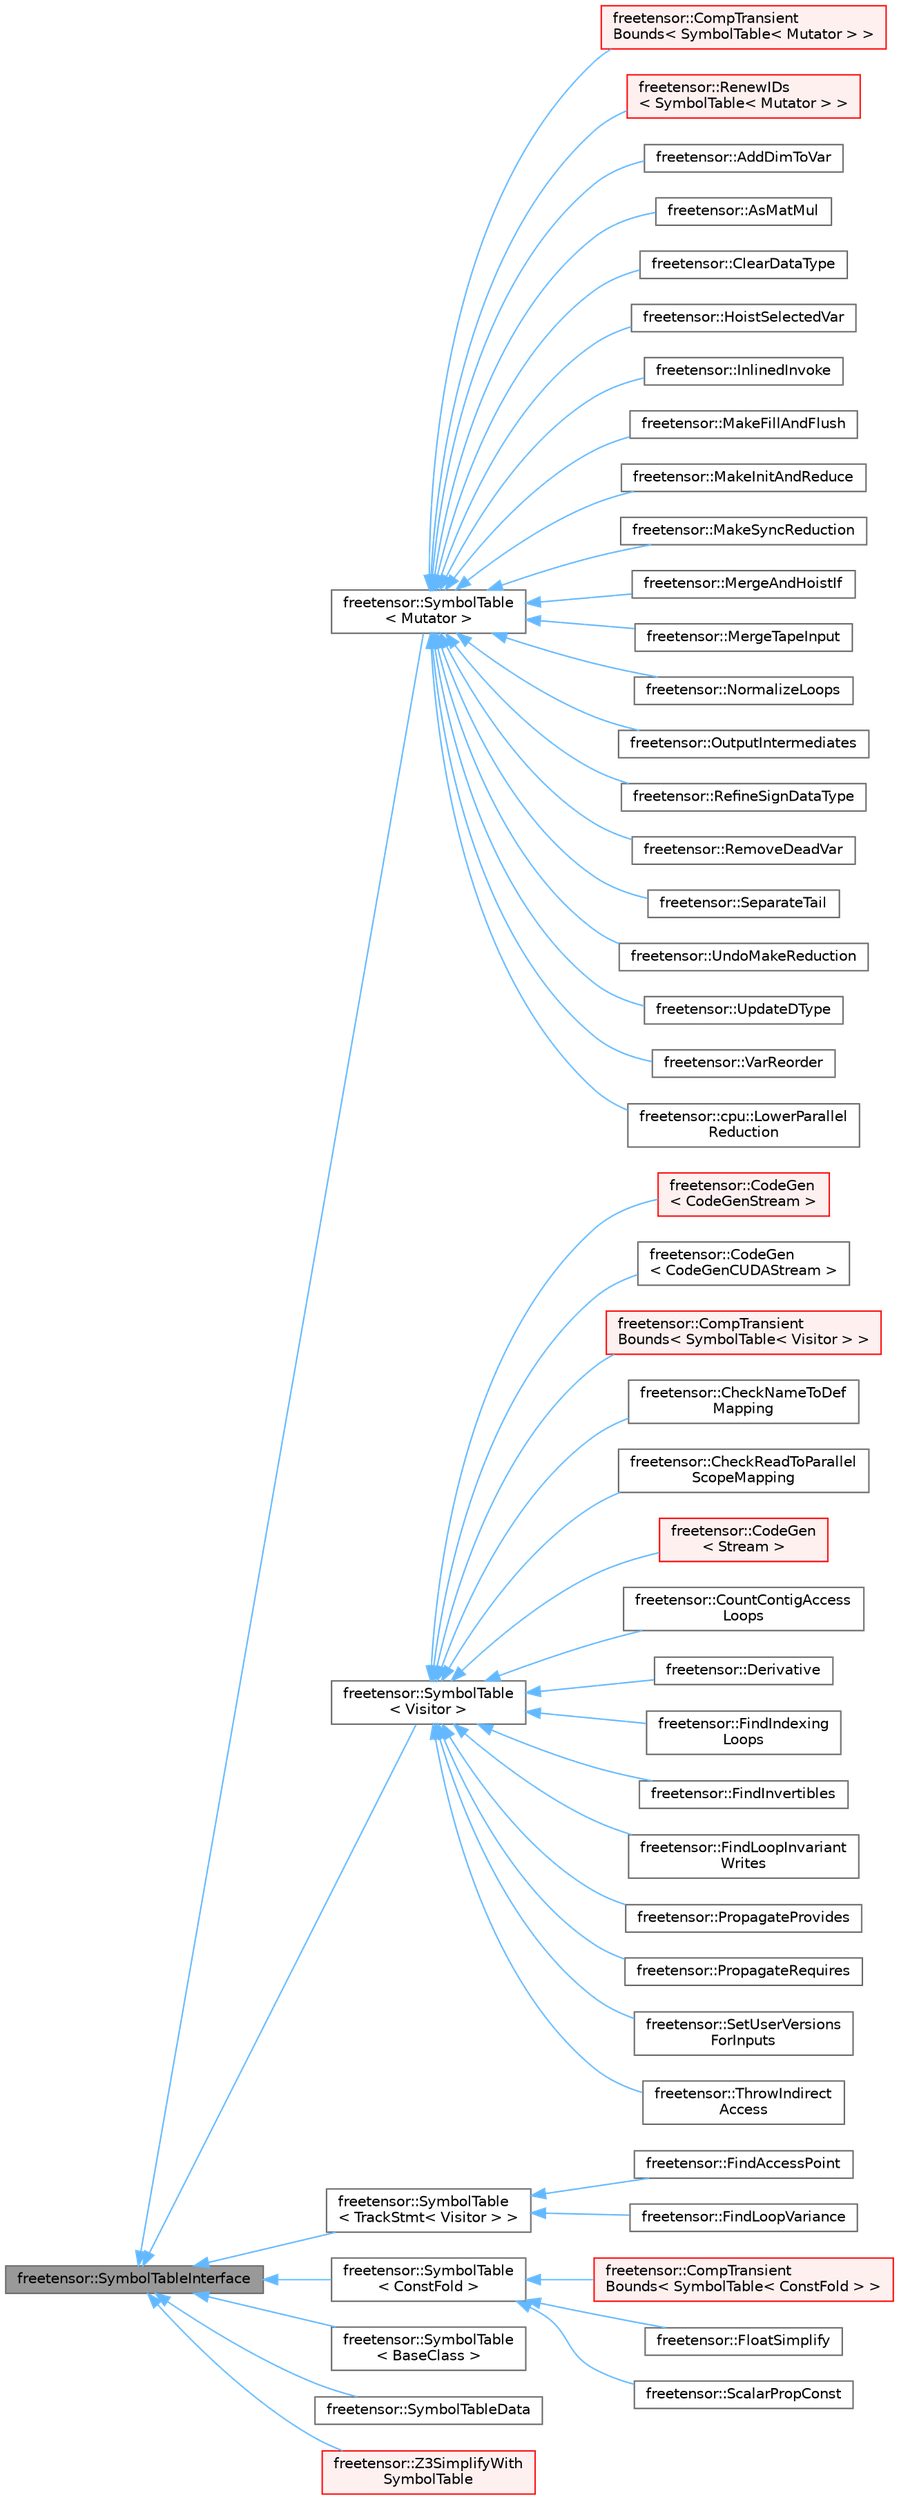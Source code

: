 digraph "freetensor::SymbolTableInterface"
{
 // LATEX_PDF_SIZE
  bgcolor="transparent";
  edge [fontname=Helvetica,fontsize=10,labelfontname=Helvetica,labelfontsize=10];
  node [fontname=Helvetica,fontsize=10,shape=box,height=0.2,width=0.4];
  rankdir="LR";
  Node1 [label="freetensor::SymbolTableInterface",height=0.2,width=0.4,color="gray40", fillcolor="grey60", style="filled", fontcolor="black",tooltip=" "];
  Node1 -> Node2 [dir="back",color="steelblue1",style="solid"];
  Node2 [label="freetensor::SymbolTable\l\< Mutator \>",height=0.2,width=0.4,color="gray40", fillcolor="white", style="filled",URL="$classfreetensor_1_1SymbolTable.html",tooltip=" "];
  Node2 -> Node3 [dir="back",color="steelblue1",style="solid"];
  Node3 [label="freetensor::CompTransient\lBounds\< SymbolTable\< Mutator \> \>",height=0.2,width=0.4,color="red", fillcolor="#FFF0F0", style="filled",URL="$classfreetensor_1_1CompTransientBounds.html",tooltip=" "];
  Node2 -> Node8 [dir="back",color="steelblue1",style="solid"];
  Node8 [label="freetensor::RenewIDs\l\< SymbolTable\< Mutator \> \>",height=0.2,width=0.4,color="red", fillcolor="#FFF0F0", style="filled",URL="$classfreetensor_1_1RenewIDs.html",tooltip=" "];
  Node2 -> Node10 [dir="back",color="steelblue1",style="solid"];
  Node10 [label="freetensor::AddDimToVar",height=0.2,width=0.4,color="gray40", fillcolor="white", style="filled",URL="$classfreetensor_1_1AddDimToVar.html",tooltip=" "];
  Node2 -> Node11 [dir="back",color="steelblue1",style="solid"];
  Node11 [label="freetensor::AsMatMul",height=0.2,width=0.4,color="gray40", fillcolor="white", style="filled",URL="$classfreetensor_1_1AsMatMul.html",tooltip=" "];
  Node2 -> Node12 [dir="back",color="steelblue1",style="solid"];
  Node12 [label="freetensor::ClearDataType",height=0.2,width=0.4,color="gray40", fillcolor="white", style="filled",URL="$classfreetensor_1_1ClearDataType.html",tooltip=" "];
  Node2 -> Node13 [dir="back",color="steelblue1",style="solid"];
  Node13 [label="freetensor::HoistSelectedVar",height=0.2,width=0.4,color="gray40", fillcolor="white", style="filled",URL="$classfreetensor_1_1HoistSelectedVar.html",tooltip=" "];
  Node2 -> Node14 [dir="back",color="steelblue1",style="solid"];
  Node14 [label="freetensor::InlinedInvoke",height=0.2,width=0.4,color="gray40", fillcolor="white", style="filled",URL="$classfreetensor_1_1InlinedInvoke.html",tooltip=" "];
  Node2 -> Node15 [dir="back",color="steelblue1",style="solid"];
  Node15 [label="freetensor::MakeFillAndFlush",height=0.2,width=0.4,color="gray40", fillcolor="white", style="filled",URL="$classfreetensor_1_1MakeFillAndFlush.html",tooltip=" "];
  Node2 -> Node16 [dir="back",color="steelblue1",style="solid"];
  Node16 [label="freetensor::MakeInitAndReduce",height=0.2,width=0.4,color="gray40", fillcolor="white", style="filled",URL="$classfreetensor_1_1MakeInitAndReduce.html",tooltip=" "];
  Node2 -> Node17 [dir="back",color="steelblue1",style="solid"];
  Node17 [label="freetensor::MakeSyncReduction",height=0.2,width=0.4,color="gray40", fillcolor="white", style="filled",URL="$classfreetensor_1_1MakeSyncReduction.html",tooltip=" "];
  Node2 -> Node18 [dir="back",color="steelblue1",style="solid"];
  Node18 [label="freetensor::MergeAndHoistIf",height=0.2,width=0.4,color="gray40", fillcolor="white", style="filled",URL="$classfreetensor_1_1MergeAndHoistIf.html",tooltip=" "];
  Node2 -> Node19 [dir="back",color="steelblue1",style="solid"];
  Node19 [label="freetensor::MergeTapeInput",height=0.2,width=0.4,color="gray40", fillcolor="white", style="filled",URL="$classfreetensor_1_1MergeTapeInput.html",tooltip=" "];
  Node2 -> Node20 [dir="back",color="steelblue1",style="solid"];
  Node20 [label="freetensor::NormalizeLoops",height=0.2,width=0.4,color="gray40", fillcolor="white", style="filled",URL="$classfreetensor_1_1NormalizeLoops.html",tooltip=" "];
  Node2 -> Node21 [dir="back",color="steelblue1",style="solid"];
  Node21 [label="freetensor::OutputIntermediates",height=0.2,width=0.4,color="gray40", fillcolor="white", style="filled",URL="$classfreetensor_1_1OutputIntermediates.html",tooltip=" "];
  Node2 -> Node22 [dir="back",color="steelblue1",style="solid"];
  Node22 [label="freetensor::RefineSignDataType",height=0.2,width=0.4,color="gray40", fillcolor="white", style="filled",URL="$classfreetensor_1_1RefineSignDataType.html",tooltip=" "];
  Node2 -> Node23 [dir="back",color="steelblue1",style="solid"];
  Node23 [label="freetensor::RemoveDeadVar",height=0.2,width=0.4,color="gray40", fillcolor="white", style="filled",URL="$classfreetensor_1_1RemoveDeadVar.html",tooltip=" "];
  Node2 -> Node24 [dir="back",color="steelblue1",style="solid"];
  Node24 [label="freetensor::SeparateTail",height=0.2,width=0.4,color="gray40", fillcolor="white", style="filled",URL="$classfreetensor_1_1SeparateTail.html",tooltip=" "];
  Node2 -> Node25 [dir="back",color="steelblue1",style="solid"];
  Node25 [label="freetensor::UndoMakeReduction",height=0.2,width=0.4,color="gray40", fillcolor="white", style="filled",URL="$classfreetensor_1_1UndoMakeReduction.html",tooltip=" "];
  Node2 -> Node26 [dir="back",color="steelblue1",style="solid"];
  Node26 [label="freetensor::UpdateDType",height=0.2,width=0.4,color="gray40", fillcolor="white", style="filled",URL="$classfreetensor_1_1UpdateDType.html",tooltip=" "];
  Node2 -> Node27 [dir="back",color="steelblue1",style="solid"];
  Node27 [label="freetensor::VarReorder",height=0.2,width=0.4,color="gray40", fillcolor="white", style="filled",URL="$classfreetensor_1_1VarReorder.html",tooltip=" "];
  Node2 -> Node28 [dir="back",color="steelblue1",style="solid"];
  Node28 [label="freetensor::cpu::LowerParallel\lReduction",height=0.2,width=0.4,color="gray40", fillcolor="white", style="filled",URL="$classfreetensor_1_1cpu_1_1LowerParallelReduction.html",tooltip=" "];
  Node1 -> Node29 [dir="back",color="steelblue1",style="solid"];
  Node29 [label="freetensor::SymbolTable\l\< Visitor \>",height=0.2,width=0.4,color="gray40", fillcolor="white", style="filled",URL="$classfreetensor_1_1SymbolTable.html",tooltip=" "];
  Node29 -> Node30 [dir="back",color="steelblue1",style="solid"];
  Node30 [label="freetensor::CodeGen\l\< CodeGenStream \>",height=0.2,width=0.4,color="red", fillcolor="#FFF0F0", style="filled",URL="$classfreetensor_1_1CodeGen.html",tooltip=" "];
  Node29 -> Node32 [dir="back",color="steelblue1",style="solid"];
  Node32 [label="freetensor::CodeGen\l\< CodeGenCUDAStream \>",height=0.2,width=0.4,color="gray40", fillcolor="white", style="filled",URL="$classfreetensor_1_1CodeGen.html",tooltip=" "];
  Node29 -> Node33 [dir="back",color="steelblue1",style="solid"];
  Node33 [label="freetensor::CompTransient\lBounds\< SymbolTable\< Visitor \> \>",height=0.2,width=0.4,color="red", fillcolor="#FFF0F0", style="filled",URL="$classfreetensor_1_1CompTransientBounds.html",tooltip=" "];
  Node29 -> Node37 [dir="back",color="steelblue1",style="solid"];
  Node37 [label="freetensor::CheckNameToDef\lMapping",height=0.2,width=0.4,color="gray40", fillcolor="white", style="filled",URL="$classfreetensor_1_1CheckNameToDefMapping.html",tooltip=" "];
  Node29 -> Node38 [dir="back",color="steelblue1",style="solid"];
  Node38 [label="freetensor::CheckReadToParallel\lScopeMapping",height=0.2,width=0.4,color="gray40", fillcolor="white", style="filled",URL="$classfreetensor_1_1CheckReadToParallelScopeMapping.html",tooltip=" "];
  Node29 -> Node39 [dir="back",color="steelblue1",style="solid"];
  Node39 [label="freetensor::CodeGen\l\< Stream \>",height=0.2,width=0.4,color="red", fillcolor="#FFF0F0", style="filled",URL="$classfreetensor_1_1CodeGen.html",tooltip=" "];
  Node29 -> Node45 [dir="back",color="steelblue1",style="solid"];
  Node45 [label="freetensor::CountContigAccess\lLoops",height=0.2,width=0.4,color="gray40", fillcolor="white", style="filled",URL="$classfreetensor_1_1CountContigAccessLoops.html",tooltip=" "];
  Node29 -> Node46 [dir="back",color="steelblue1",style="solid"];
  Node46 [label="freetensor::Derivative",height=0.2,width=0.4,color="gray40", fillcolor="white", style="filled",URL="$classfreetensor_1_1Derivative.html",tooltip=" "];
  Node29 -> Node47 [dir="back",color="steelblue1",style="solid"];
  Node47 [label="freetensor::FindIndexing\lLoops",height=0.2,width=0.4,color="gray40", fillcolor="white", style="filled",URL="$classfreetensor_1_1FindIndexingLoops.html",tooltip=" "];
  Node29 -> Node48 [dir="back",color="steelblue1",style="solid"];
  Node48 [label="freetensor::FindInvertibles",height=0.2,width=0.4,color="gray40", fillcolor="white", style="filled",URL="$classfreetensor_1_1FindInvertibles.html",tooltip=" "];
  Node29 -> Node49 [dir="back",color="steelblue1",style="solid"];
  Node49 [label="freetensor::FindLoopInvariant\lWrites",height=0.2,width=0.4,color="gray40", fillcolor="white", style="filled",URL="$classfreetensor_1_1FindLoopInvariantWrites.html",tooltip=" "];
  Node29 -> Node50 [dir="back",color="steelblue1",style="solid"];
  Node50 [label="freetensor::PropagateProvides",height=0.2,width=0.4,color="gray40", fillcolor="white", style="filled",URL="$classfreetensor_1_1PropagateProvides.html",tooltip=" "];
  Node29 -> Node51 [dir="back",color="steelblue1",style="solid"];
  Node51 [label="freetensor::PropagateRequires",height=0.2,width=0.4,color="gray40", fillcolor="white", style="filled",URL="$classfreetensor_1_1PropagateRequires.html",tooltip=" "];
  Node29 -> Node52 [dir="back",color="steelblue1",style="solid"];
  Node52 [label="freetensor::SetUserVersions\lForInputs",height=0.2,width=0.4,color="gray40", fillcolor="white", style="filled",URL="$classfreetensor_1_1SetUserVersionsForInputs.html",tooltip=" "];
  Node29 -> Node53 [dir="back",color="steelblue1",style="solid"];
  Node53 [label="freetensor::ThrowIndirect\lAccess",height=0.2,width=0.4,color="gray40", fillcolor="white", style="filled",URL="$classfreetensor_1_1ThrowIndirectAccess.html",tooltip=" "];
  Node1 -> Node54 [dir="back",color="steelblue1",style="solid"];
  Node54 [label="freetensor::SymbolTable\l\< TrackStmt\< Visitor \> \>",height=0.2,width=0.4,color="gray40", fillcolor="white", style="filled",URL="$classfreetensor_1_1SymbolTable.html",tooltip=" "];
  Node54 -> Node55 [dir="back",color="steelblue1",style="solid"];
  Node55 [label="freetensor::FindAccessPoint",height=0.2,width=0.4,color="gray40", fillcolor="white", style="filled",URL="$classfreetensor_1_1FindAccessPoint.html",tooltip=" "];
  Node54 -> Node56 [dir="back",color="steelblue1",style="solid"];
  Node56 [label="freetensor::FindLoopVariance",height=0.2,width=0.4,color="gray40", fillcolor="white", style="filled",URL="$classfreetensor_1_1FindLoopVariance.html",tooltip=" "];
  Node1 -> Node57 [dir="back",color="steelblue1",style="solid"];
  Node57 [label="freetensor::SymbolTable\l\< ConstFold \>",height=0.2,width=0.4,color="gray40", fillcolor="white", style="filled",URL="$classfreetensor_1_1SymbolTable.html",tooltip=" "];
  Node57 -> Node58 [dir="back",color="steelblue1",style="solid"];
  Node58 [label="freetensor::CompTransient\lBounds\< SymbolTable\< ConstFold \> \>",height=0.2,width=0.4,color="red", fillcolor="#FFF0F0", style="filled",URL="$classfreetensor_1_1CompTransientBounds.html",tooltip=" "];
  Node57 -> Node62 [dir="back",color="steelblue1",style="solid"];
  Node62 [label="freetensor::FloatSimplify",height=0.2,width=0.4,color="gray40", fillcolor="white", style="filled",URL="$classfreetensor_1_1FloatSimplify.html",tooltip=" "];
  Node57 -> Node63 [dir="back",color="steelblue1",style="solid"];
  Node63 [label="freetensor::ScalarPropConst",height=0.2,width=0.4,color="gray40", fillcolor="white", style="filled",URL="$classfreetensor_1_1ScalarPropConst.html",tooltip=" "];
  Node1 -> Node64 [dir="back",color="steelblue1",style="solid"];
  Node64 [label="freetensor::SymbolTable\l\< BaseClass \>",height=0.2,width=0.4,color="gray40", fillcolor="white", style="filled",URL="$classfreetensor_1_1SymbolTable.html",tooltip=" "];
  Node1 -> Node65 [dir="back",color="steelblue1",style="solid"];
  Node65 [label="freetensor::SymbolTableData",height=0.2,width=0.4,color="gray40", fillcolor="white", style="filled",URL="$classfreetensor_1_1SymbolTableData.html",tooltip=" "];
  Node1 -> Node66 [dir="back",color="steelblue1",style="solid"];
  Node66 [label="freetensor::Z3SimplifyWith\lSymbolTable",height=0.2,width=0.4,color="red", fillcolor="#FFF0F0", style="filled",URL="$classfreetensor_1_1Z3SimplifyWithSymbolTable.html",tooltip=" "];
}
